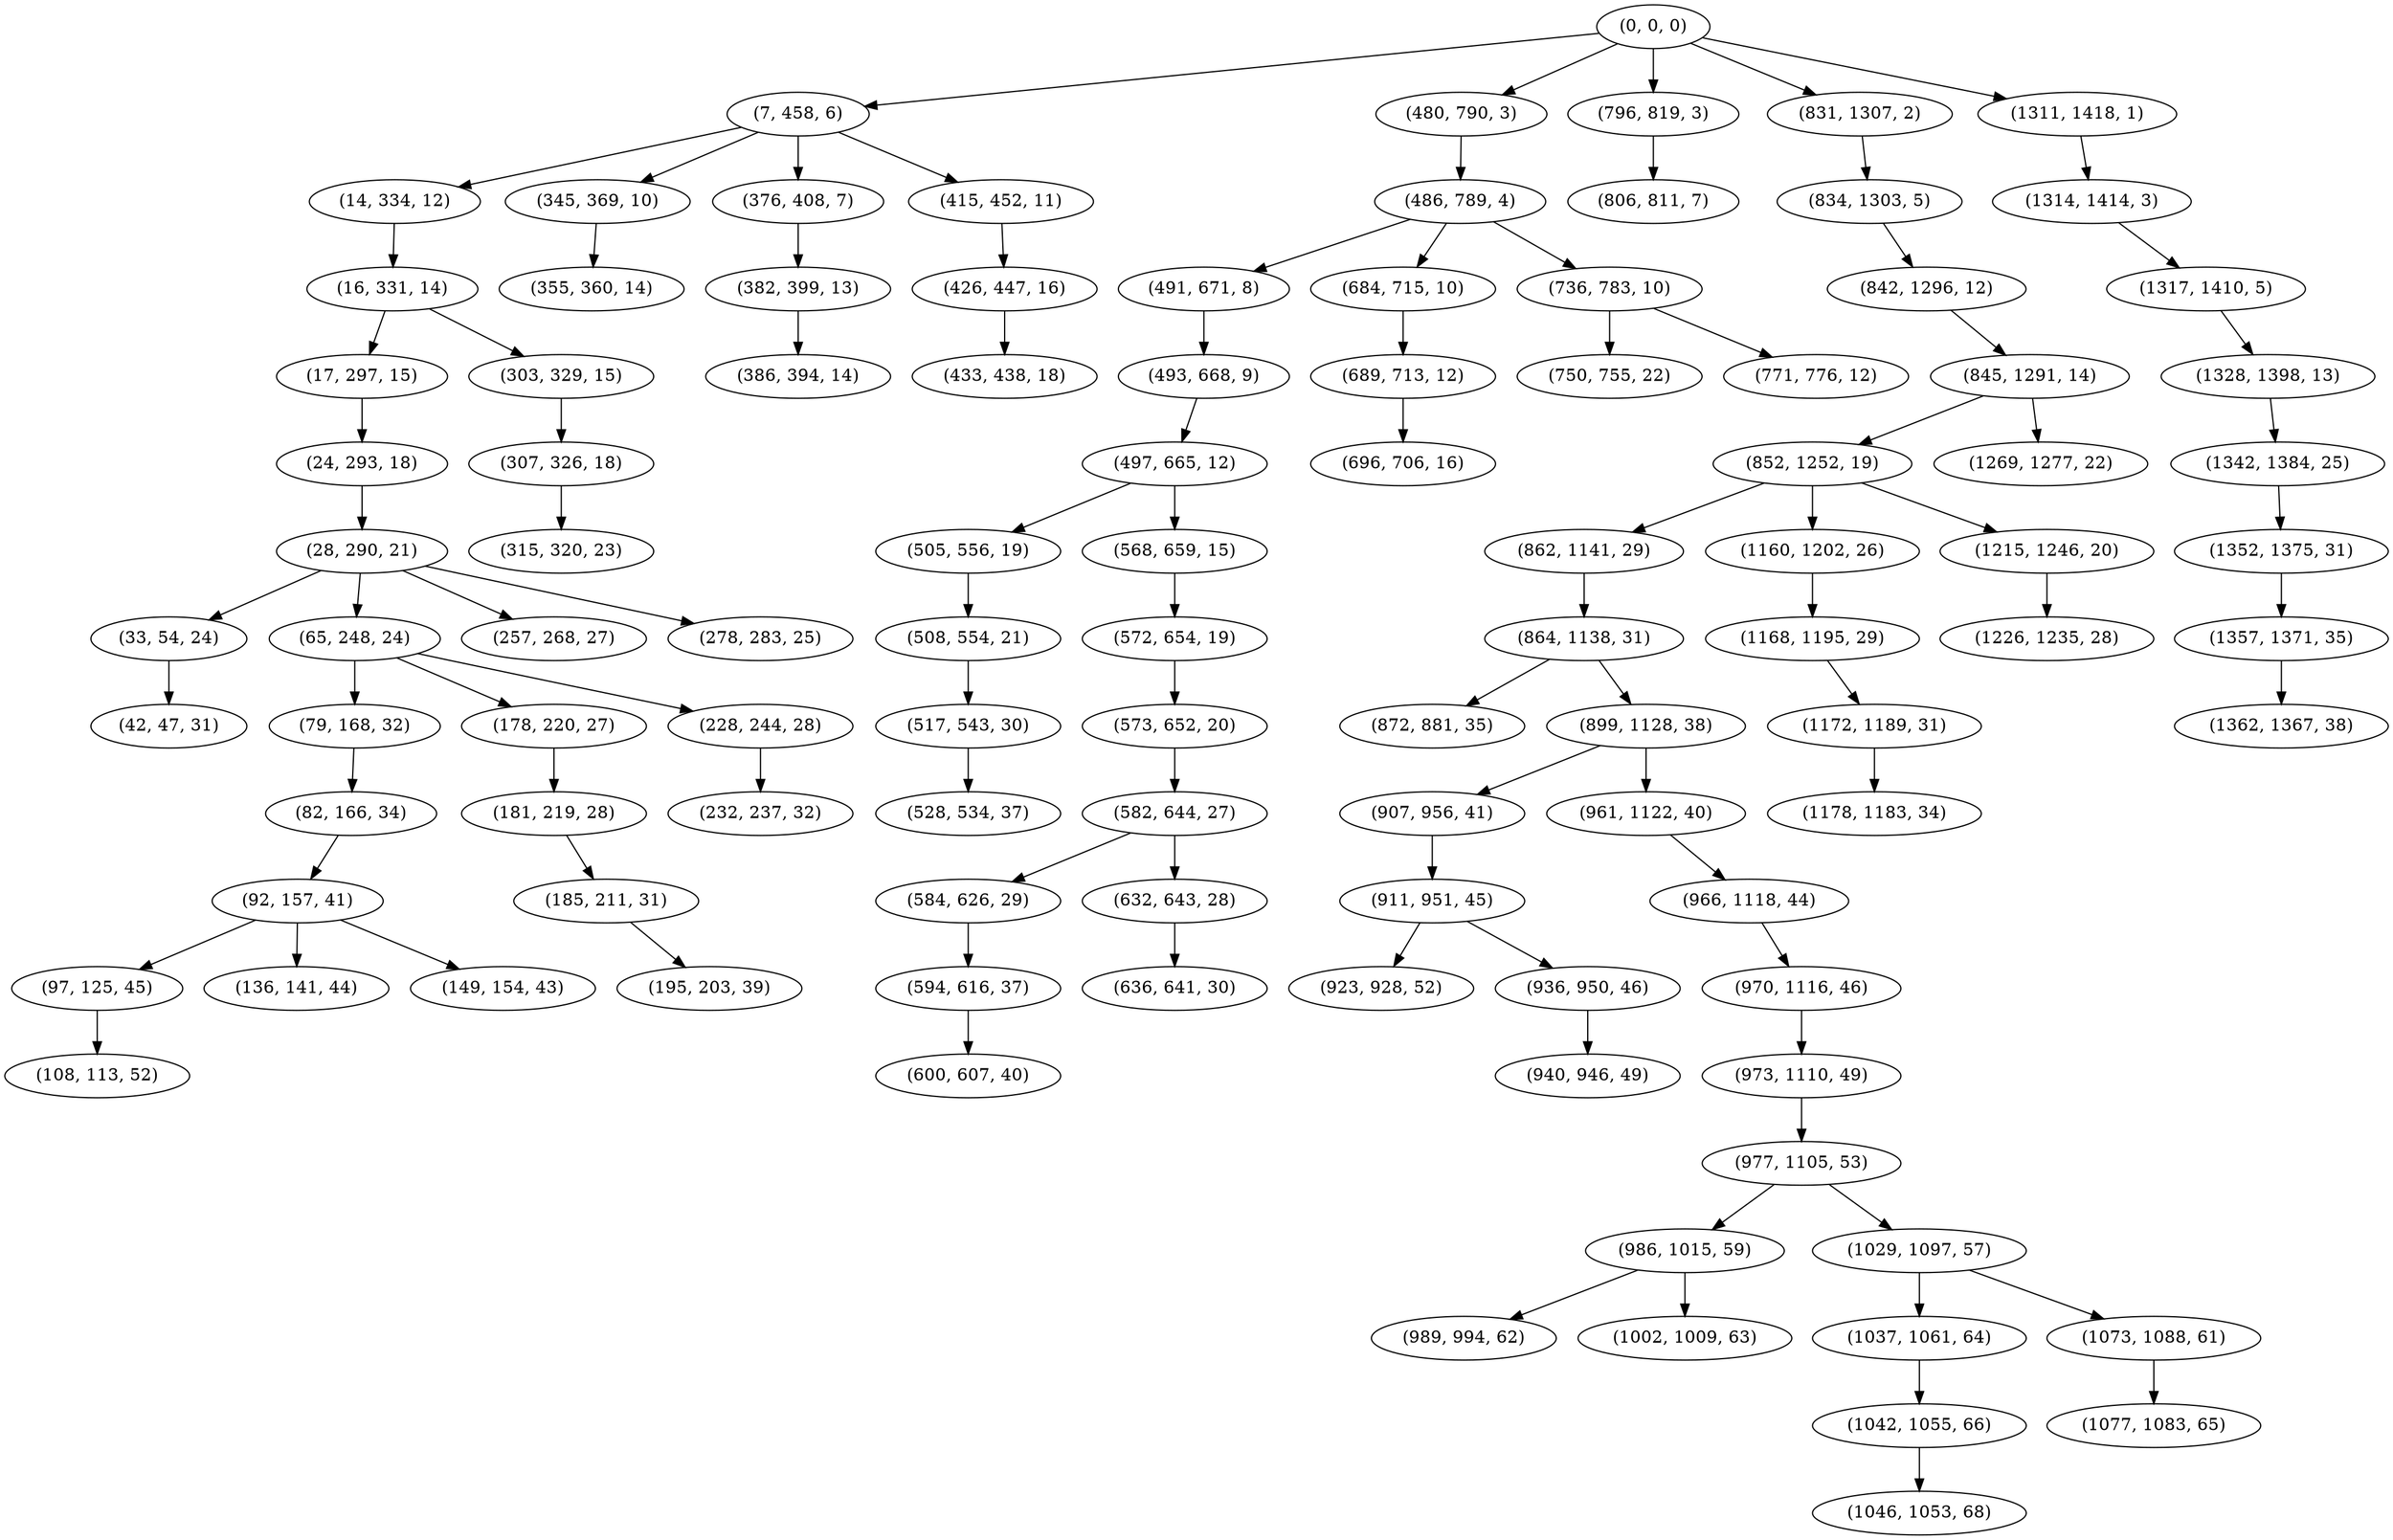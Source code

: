 digraph tree {
    "(0, 0, 0)";
    "(7, 458, 6)";
    "(14, 334, 12)";
    "(16, 331, 14)";
    "(17, 297, 15)";
    "(24, 293, 18)";
    "(28, 290, 21)";
    "(33, 54, 24)";
    "(42, 47, 31)";
    "(65, 248, 24)";
    "(79, 168, 32)";
    "(82, 166, 34)";
    "(92, 157, 41)";
    "(97, 125, 45)";
    "(108, 113, 52)";
    "(136, 141, 44)";
    "(149, 154, 43)";
    "(178, 220, 27)";
    "(181, 219, 28)";
    "(185, 211, 31)";
    "(195, 203, 39)";
    "(228, 244, 28)";
    "(232, 237, 32)";
    "(257, 268, 27)";
    "(278, 283, 25)";
    "(303, 329, 15)";
    "(307, 326, 18)";
    "(315, 320, 23)";
    "(345, 369, 10)";
    "(355, 360, 14)";
    "(376, 408, 7)";
    "(382, 399, 13)";
    "(386, 394, 14)";
    "(415, 452, 11)";
    "(426, 447, 16)";
    "(433, 438, 18)";
    "(480, 790, 3)";
    "(486, 789, 4)";
    "(491, 671, 8)";
    "(493, 668, 9)";
    "(497, 665, 12)";
    "(505, 556, 19)";
    "(508, 554, 21)";
    "(517, 543, 30)";
    "(528, 534, 37)";
    "(568, 659, 15)";
    "(572, 654, 19)";
    "(573, 652, 20)";
    "(582, 644, 27)";
    "(584, 626, 29)";
    "(594, 616, 37)";
    "(600, 607, 40)";
    "(632, 643, 28)";
    "(636, 641, 30)";
    "(684, 715, 10)";
    "(689, 713, 12)";
    "(696, 706, 16)";
    "(736, 783, 10)";
    "(750, 755, 22)";
    "(771, 776, 12)";
    "(796, 819, 3)";
    "(806, 811, 7)";
    "(831, 1307, 2)";
    "(834, 1303, 5)";
    "(842, 1296, 12)";
    "(845, 1291, 14)";
    "(852, 1252, 19)";
    "(862, 1141, 29)";
    "(864, 1138, 31)";
    "(872, 881, 35)";
    "(899, 1128, 38)";
    "(907, 956, 41)";
    "(911, 951, 45)";
    "(923, 928, 52)";
    "(936, 950, 46)";
    "(940, 946, 49)";
    "(961, 1122, 40)";
    "(966, 1118, 44)";
    "(970, 1116, 46)";
    "(973, 1110, 49)";
    "(977, 1105, 53)";
    "(986, 1015, 59)";
    "(989, 994, 62)";
    "(1002, 1009, 63)";
    "(1029, 1097, 57)";
    "(1037, 1061, 64)";
    "(1042, 1055, 66)";
    "(1046, 1053, 68)";
    "(1073, 1088, 61)";
    "(1077, 1083, 65)";
    "(1160, 1202, 26)";
    "(1168, 1195, 29)";
    "(1172, 1189, 31)";
    "(1178, 1183, 34)";
    "(1215, 1246, 20)";
    "(1226, 1235, 28)";
    "(1269, 1277, 22)";
    "(1311, 1418, 1)";
    "(1314, 1414, 3)";
    "(1317, 1410, 5)";
    "(1328, 1398, 13)";
    "(1342, 1384, 25)";
    "(1352, 1375, 31)";
    "(1357, 1371, 35)";
    "(1362, 1367, 38)";
    "(0, 0, 0)" -> "(7, 458, 6)";
    "(0, 0, 0)" -> "(480, 790, 3)";
    "(0, 0, 0)" -> "(796, 819, 3)";
    "(0, 0, 0)" -> "(831, 1307, 2)";
    "(0, 0, 0)" -> "(1311, 1418, 1)";
    "(7, 458, 6)" -> "(14, 334, 12)";
    "(7, 458, 6)" -> "(345, 369, 10)";
    "(7, 458, 6)" -> "(376, 408, 7)";
    "(7, 458, 6)" -> "(415, 452, 11)";
    "(14, 334, 12)" -> "(16, 331, 14)";
    "(16, 331, 14)" -> "(17, 297, 15)";
    "(16, 331, 14)" -> "(303, 329, 15)";
    "(17, 297, 15)" -> "(24, 293, 18)";
    "(24, 293, 18)" -> "(28, 290, 21)";
    "(28, 290, 21)" -> "(33, 54, 24)";
    "(28, 290, 21)" -> "(65, 248, 24)";
    "(28, 290, 21)" -> "(257, 268, 27)";
    "(28, 290, 21)" -> "(278, 283, 25)";
    "(33, 54, 24)" -> "(42, 47, 31)";
    "(65, 248, 24)" -> "(79, 168, 32)";
    "(65, 248, 24)" -> "(178, 220, 27)";
    "(65, 248, 24)" -> "(228, 244, 28)";
    "(79, 168, 32)" -> "(82, 166, 34)";
    "(82, 166, 34)" -> "(92, 157, 41)";
    "(92, 157, 41)" -> "(97, 125, 45)";
    "(92, 157, 41)" -> "(136, 141, 44)";
    "(92, 157, 41)" -> "(149, 154, 43)";
    "(97, 125, 45)" -> "(108, 113, 52)";
    "(178, 220, 27)" -> "(181, 219, 28)";
    "(181, 219, 28)" -> "(185, 211, 31)";
    "(185, 211, 31)" -> "(195, 203, 39)";
    "(228, 244, 28)" -> "(232, 237, 32)";
    "(303, 329, 15)" -> "(307, 326, 18)";
    "(307, 326, 18)" -> "(315, 320, 23)";
    "(345, 369, 10)" -> "(355, 360, 14)";
    "(376, 408, 7)" -> "(382, 399, 13)";
    "(382, 399, 13)" -> "(386, 394, 14)";
    "(415, 452, 11)" -> "(426, 447, 16)";
    "(426, 447, 16)" -> "(433, 438, 18)";
    "(480, 790, 3)" -> "(486, 789, 4)";
    "(486, 789, 4)" -> "(491, 671, 8)";
    "(486, 789, 4)" -> "(684, 715, 10)";
    "(486, 789, 4)" -> "(736, 783, 10)";
    "(491, 671, 8)" -> "(493, 668, 9)";
    "(493, 668, 9)" -> "(497, 665, 12)";
    "(497, 665, 12)" -> "(505, 556, 19)";
    "(497, 665, 12)" -> "(568, 659, 15)";
    "(505, 556, 19)" -> "(508, 554, 21)";
    "(508, 554, 21)" -> "(517, 543, 30)";
    "(517, 543, 30)" -> "(528, 534, 37)";
    "(568, 659, 15)" -> "(572, 654, 19)";
    "(572, 654, 19)" -> "(573, 652, 20)";
    "(573, 652, 20)" -> "(582, 644, 27)";
    "(582, 644, 27)" -> "(584, 626, 29)";
    "(582, 644, 27)" -> "(632, 643, 28)";
    "(584, 626, 29)" -> "(594, 616, 37)";
    "(594, 616, 37)" -> "(600, 607, 40)";
    "(632, 643, 28)" -> "(636, 641, 30)";
    "(684, 715, 10)" -> "(689, 713, 12)";
    "(689, 713, 12)" -> "(696, 706, 16)";
    "(736, 783, 10)" -> "(750, 755, 22)";
    "(736, 783, 10)" -> "(771, 776, 12)";
    "(796, 819, 3)" -> "(806, 811, 7)";
    "(831, 1307, 2)" -> "(834, 1303, 5)";
    "(834, 1303, 5)" -> "(842, 1296, 12)";
    "(842, 1296, 12)" -> "(845, 1291, 14)";
    "(845, 1291, 14)" -> "(852, 1252, 19)";
    "(845, 1291, 14)" -> "(1269, 1277, 22)";
    "(852, 1252, 19)" -> "(862, 1141, 29)";
    "(852, 1252, 19)" -> "(1160, 1202, 26)";
    "(852, 1252, 19)" -> "(1215, 1246, 20)";
    "(862, 1141, 29)" -> "(864, 1138, 31)";
    "(864, 1138, 31)" -> "(872, 881, 35)";
    "(864, 1138, 31)" -> "(899, 1128, 38)";
    "(899, 1128, 38)" -> "(907, 956, 41)";
    "(899, 1128, 38)" -> "(961, 1122, 40)";
    "(907, 956, 41)" -> "(911, 951, 45)";
    "(911, 951, 45)" -> "(923, 928, 52)";
    "(911, 951, 45)" -> "(936, 950, 46)";
    "(936, 950, 46)" -> "(940, 946, 49)";
    "(961, 1122, 40)" -> "(966, 1118, 44)";
    "(966, 1118, 44)" -> "(970, 1116, 46)";
    "(970, 1116, 46)" -> "(973, 1110, 49)";
    "(973, 1110, 49)" -> "(977, 1105, 53)";
    "(977, 1105, 53)" -> "(986, 1015, 59)";
    "(977, 1105, 53)" -> "(1029, 1097, 57)";
    "(986, 1015, 59)" -> "(989, 994, 62)";
    "(986, 1015, 59)" -> "(1002, 1009, 63)";
    "(1029, 1097, 57)" -> "(1037, 1061, 64)";
    "(1029, 1097, 57)" -> "(1073, 1088, 61)";
    "(1037, 1061, 64)" -> "(1042, 1055, 66)";
    "(1042, 1055, 66)" -> "(1046, 1053, 68)";
    "(1073, 1088, 61)" -> "(1077, 1083, 65)";
    "(1160, 1202, 26)" -> "(1168, 1195, 29)";
    "(1168, 1195, 29)" -> "(1172, 1189, 31)";
    "(1172, 1189, 31)" -> "(1178, 1183, 34)";
    "(1215, 1246, 20)" -> "(1226, 1235, 28)";
    "(1311, 1418, 1)" -> "(1314, 1414, 3)";
    "(1314, 1414, 3)" -> "(1317, 1410, 5)";
    "(1317, 1410, 5)" -> "(1328, 1398, 13)";
    "(1328, 1398, 13)" -> "(1342, 1384, 25)";
    "(1342, 1384, 25)" -> "(1352, 1375, 31)";
    "(1352, 1375, 31)" -> "(1357, 1371, 35)";
    "(1357, 1371, 35)" -> "(1362, 1367, 38)";
}
